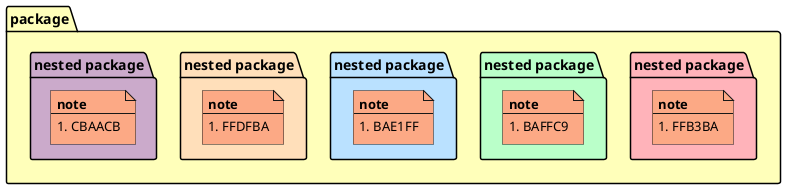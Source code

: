 @startuml
'https://plantuml.com/class-diagram

package "package" as p0 #FFFFBA {
    package "nested package" as p1 #FFB3BA {
        note as n1 #FCA985
            **note**
            --
            #FFB3BA
        end note
    }
    package "nested package" as p3 #BAFFC9 {
        note as n3 #FCA985
            **note**
            --
            #BAFFC9
        end note
    }
    package "nested package" as p4 #BAE1FF {
        note as n4 #FCA985
            **note**
            --
            #BAE1FF
        end note
    }
    package "nested package" as p2 #FFDFBA {
        note as n2 #FCA985
            **note**
            --
            #FFDFBA
        end note
    }
    package "nested package" as p5 #CBAACB {
        note as n5 #FCA985
            **note**
            --
            #CBAACB
        end note
    }
}

@enduml